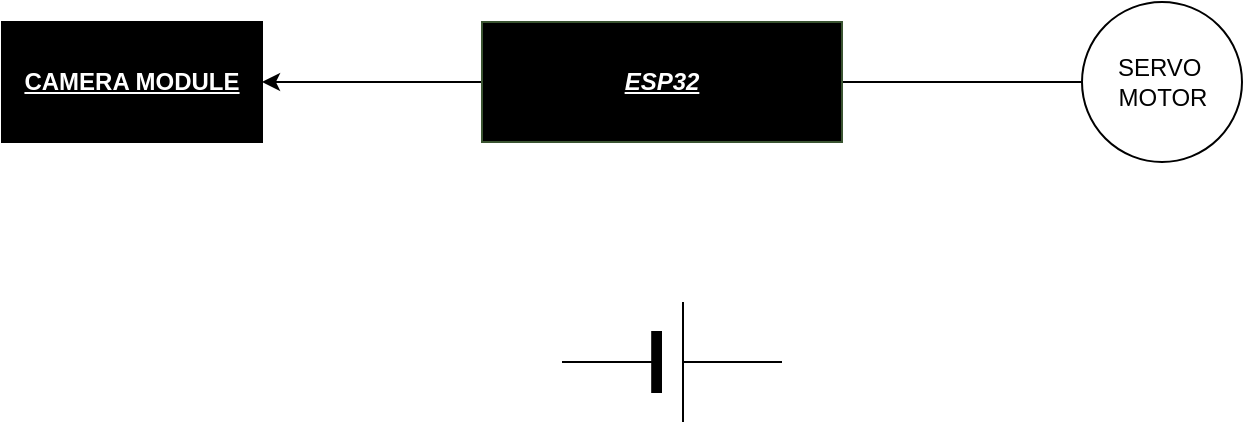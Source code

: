 <mxfile version="26.0.14">
  <diagram name="Page-1" id="xw0azsXiT1ffzXBx3dtR">
    <mxGraphModel dx="880" dy="472" grid="1" gridSize="10" guides="1" tooltips="1" connect="1" arrows="1" fold="1" page="1" pageScale="1" pageWidth="827" pageHeight="1169" math="0" shadow="0">
      <root>
        <mxCell id="0" />
        <mxCell id="1" parent="0" />
        <mxCell id="bhfImXdg9pNfIHxLkrQA-6" value="" style="edgeStyle=orthogonalEdgeStyle;rounded=0;orthogonalLoop=1;jettySize=auto;html=1;" edge="1" parent="1" source="bhfImXdg9pNfIHxLkrQA-1" target="bhfImXdg9pNfIHxLkrQA-3">
          <mxGeometry relative="1" as="geometry" />
        </mxCell>
        <mxCell id="bhfImXdg9pNfIHxLkrQA-8" value="" style="edgeStyle=orthogonalEdgeStyle;rounded=0;orthogonalLoop=1;jettySize=auto;html=1;" edge="1" parent="1" source="bhfImXdg9pNfIHxLkrQA-1">
          <mxGeometry relative="1" as="geometry">
            <mxPoint x="660" y="100" as="targetPoint" />
          </mxGeometry>
        </mxCell>
        <mxCell id="bhfImXdg9pNfIHxLkrQA-1" value="ESP32" style="rounded=0;whiteSpace=wrap;html=1;fillColor=#000000;strokeColor=#3A5431;fontColor=#ffffff;fontStyle=7" vertex="1" parent="1">
          <mxGeometry x="350" y="70" width="180" height="60" as="geometry" />
        </mxCell>
        <mxCell id="bhfImXdg9pNfIHxLkrQA-3" value="CAMERA MODULE" style="rounded=0;whiteSpace=wrap;html=1;fillColor=#000000;fontStyle=5;fontFamily=Helvetica;textShadow=1;fontColor=#FFFFFF;" vertex="1" parent="1">
          <mxGeometry x="110" y="70" width="130" height="60" as="geometry" />
        </mxCell>
        <mxCell id="bhfImXdg9pNfIHxLkrQA-4" value="SERVO&amp;nbsp;&lt;div&gt;MOTOR&lt;/div&gt;" style="verticalLabelPosition=middle;shadow=0;dashed=0;align=center;html=1;verticalAlign=middle;strokeWidth=1;shape=ellipse;aspect=fixed;fontSize=12;" vertex="1" parent="1">
          <mxGeometry x="650" y="60" width="80" height="80" as="geometry" />
        </mxCell>
        <mxCell id="bhfImXdg9pNfIHxLkrQA-5" value="" style="verticalLabelPosition=bottom;shadow=0;dashed=0;align=center;fillColor=strokeColor;html=1;verticalAlign=top;strokeWidth=1;shape=mxgraph.electrical.miscellaneous.monocell_battery;" vertex="1" parent="1">
          <mxGeometry x="390" y="210" width="110" height="60" as="geometry" />
        </mxCell>
      </root>
    </mxGraphModel>
  </diagram>
</mxfile>
